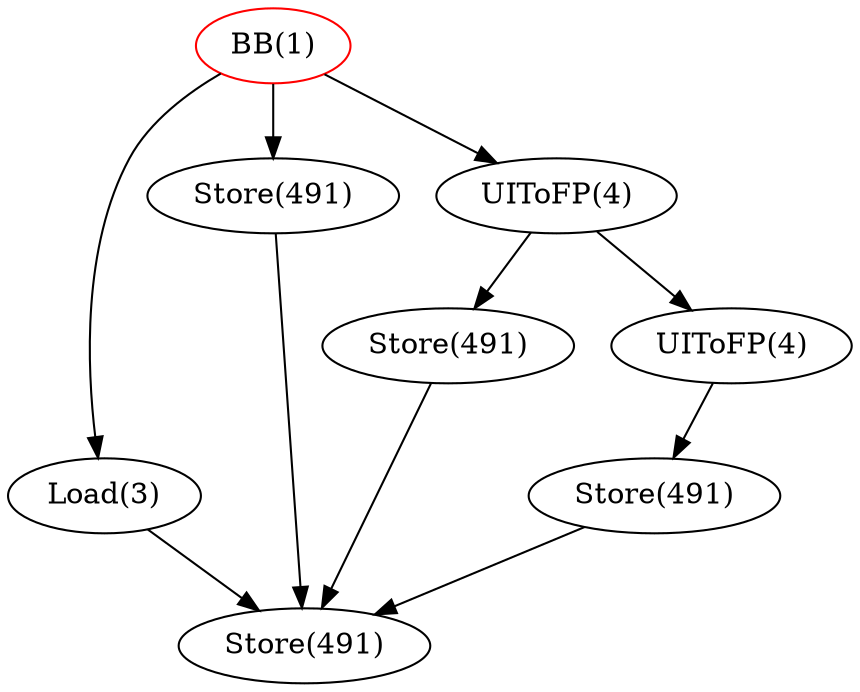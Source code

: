strict digraph G {
  graph [file="dfg.__offload_func_50969.dot"];
  1	 [color=red,
     ir=my___unk__1,
     label="BB(1)",
     opcode=BB];
  3	 [color=black,
     ir="  %2 = load i8, i8* %1, align 1, !UID !2",
     label="Load(3)",
     opcode=Load];

  491	 [color=black,
       ir="  store i64 %431, i64* %433, align 8, !UID !491",
       label="Store(491)",
       opcode=Store];
  492	 [color=black,
       ir="  store i64 %431, i64* %433, align 8, !UID !491",
       label="Store(491)",
       opcode=Store];

  494	 [color=black,
       ir="  store i64 %431, i64* %433, align 8, !UID !491",
       label="Store(491)",
       opcode=Store];

  495	 [color=black,
       ir="  store i64 %431, i64* %433, align 8, !UID !491",
       label="Store(491)",
       opcode=Store];


  4	 [color=black,
     ir="  %3 = uitofp i8 %2 to float, !UID !3",
     label="UIToFP(4)",
     opcode=UIToFP];

  6	 [color=black,
     ir="  %3 = uitofp i8 %2 to float, !UID !3",
     label="UIToFP(4)",
     opcode=UIToFP];

  1->3;
  1->4;
  1->494;
  3->495;
  4->491;
  491->495;
  4->6;
  6->492;
  492->495;
  494->495;


}
